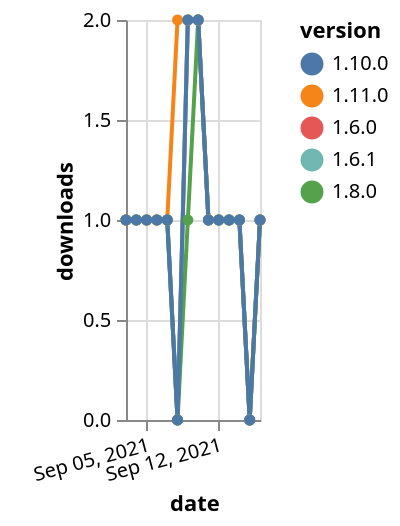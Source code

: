 {"$schema": "https://vega.github.io/schema/vega-lite/v5.json", "description": "A simple bar chart with embedded data.", "data": {"values": [{"date": "2021-09-03", "total": 159, "delta": 1, "version": "1.11.0"}, {"date": "2021-09-04", "total": 160, "delta": 1, "version": "1.11.0"}, {"date": "2021-09-05", "total": 161, "delta": 1, "version": "1.11.0"}, {"date": "2021-09-06", "total": 162, "delta": 1, "version": "1.11.0"}, {"date": "2021-09-07", "total": 163, "delta": 1, "version": "1.11.0"}, {"date": "2021-09-08", "total": 165, "delta": 2, "version": "1.11.0"}, {"date": "2021-09-09", "total": 167, "delta": 2, "version": "1.11.0"}, {"date": "2021-09-10", "total": 169, "delta": 2, "version": "1.11.0"}, {"date": "2021-09-11", "total": 170, "delta": 1, "version": "1.11.0"}, {"date": "2021-09-12", "total": 171, "delta": 1, "version": "1.11.0"}, {"date": "2021-09-13", "total": 172, "delta": 1, "version": "1.11.0"}, {"date": "2021-09-14", "total": 173, "delta": 1, "version": "1.11.0"}, {"date": "2021-09-15", "total": 173, "delta": 0, "version": "1.11.0"}, {"date": "2021-09-16", "total": 174, "delta": 1, "version": "1.11.0"}, {"date": "2021-09-03", "total": 246, "delta": 1, "version": "1.6.0"}, {"date": "2021-09-04", "total": 247, "delta": 1, "version": "1.6.0"}, {"date": "2021-09-05", "total": 248, "delta": 1, "version": "1.6.0"}, {"date": "2021-09-06", "total": 249, "delta": 1, "version": "1.6.0"}, {"date": "2021-09-07", "total": 250, "delta": 1, "version": "1.6.0"}, {"date": "2021-09-08", "total": 250, "delta": 0, "version": "1.6.0"}, {"date": "2021-09-09", "total": 252, "delta": 2, "version": "1.6.0"}, {"date": "2021-09-10", "total": 254, "delta": 2, "version": "1.6.0"}, {"date": "2021-09-11", "total": 255, "delta": 1, "version": "1.6.0"}, {"date": "2021-09-12", "total": 256, "delta": 1, "version": "1.6.0"}, {"date": "2021-09-13", "total": 257, "delta": 1, "version": "1.6.0"}, {"date": "2021-09-14", "total": 258, "delta": 1, "version": "1.6.0"}, {"date": "2021-09-15", "total": 258, "delta": 0, "version": "1.6.0"}, {"date": "2021-09-16", "total": 259, "delta": 1, "version": "1.6.0"}, {"date": "2021-09-03", "total": 245, "delta": 1, "version": "1.6.1"}, {"date": "2021-09-04", "total": 246, "delta": 1, "version": "1.6.1"}, {"date": "2021-09-05", "total": 247, "delta": 1, "version": "1.6.1"}, {"date": "2021-09-06", "total": 248, "delta": 1, "version": "1.6.1"}, {"date": "2021-09-07", "total": 249, "delta": 1, "version": "1.6.1"}, {"date": "2021-09-08", "total": 249, "delta": 0, "version": "1.6.1"}, {"date": "2021-09-09", "total": 251, "delta": 2, "version": "1.6.1"}, {"date": "2021-09-10", "total": 253, "delta": 2, "version": "1.6.1"}, {"date": "2021-09-11", "total": 254, "delta": 1, "version": "1.6.1"}, {"date": "2021-09-12", "total": 255, "delta": 1, "version": "1.6.1"}, {"date": "2021-09-13", "total": 256, "delta": 1, "version": "1.6.1"}, {"date": "2021-09-14", "total": 257, "delta": 1, "version": "1.6.1"}, {"date": "2021-09-15", "total": 257, "delta": 0, "version": "1.6.1"}, {"date": "2021-09-16", "total": 258, "delta": 1, "version": "1.6.1"}, {"date": "2021-09-03", "total": 207, "delta": 1, "version": "1.8.0"}, {"date": "2021-09-04", "total": 208, "delta": 1, "version": "1.8.0"}, {"date": "2021-09-05", "total": 209, "delta": 1, "version": "1.8.0"}, {"date": "2021-09-06", "total": 210, "delta": 1, "version": "1.8.0"}, {"date": "2021-09-07", "total": 211, "delta": 1, "version": "1.8.0"}, {"date": "2021-09-08", "total": 211, "delta": 0, "version": "1.8.0"}, {"date": "2021-09-09", "total": 212, "delta": 1, "version": "1.8.0"}, {"date": "2021-09-10", "total": 214, "delta": 2, "version": "1.8.0"}, {"date": "2021-09-11", "total": 215, "delta": 1, "version": "1.8.0"}, {"date": "2021-09-12", "total": 216, "delta": 1, "version": "1.8.0"}, {"date": "2021-09-13", "total": 217, "delta": 1, "version": "1.8.0"}, {"date": "2021-09-14", "total": 218, "delta": 1, "version": "1.8.0"}, {"date": "2021-09-15", "total": 218, "delta": 0, "version": "1.8.0"}, {"date": "2021-09-16", "total": 219, "delta": 1, "version": "1.8.0"}, {"date": "2021-09-03", "total": 178, "delta": 1, "version": "1.10.0"}, {"date": "2021-09-04", "total": 179, "delta": 1, "version": "1.10.0"}, {"date": "2021-09-05", "total": 180, "delta": 1, "version": "1.10.0"}, {"date": "2021-09-06", "total": 181, "delta": 1, "version": "1.10.0"}, {"date": "2021-09-07", "total": 182, "delta": 1, "version": "1.10.0"}, {"date": "2021-09-08", "total": 182, "delta": 0, "version": "1.10.0"}, {"date": "2021-09-09", "total": 184, "delta": 2, "version": "1.10.0"}, {"date": "2021-09-10", "total": 186, "delta": 2, "version": "1.10.0"}, {"date": "2021-09-11", "total": 187, "delta": 1, "version": "1.10.0"}, {"date": "2021-09-12", "total": 188, "delta": 1, "version": "1.10.0"}, {"date": "2021-09-13", "total": 189, "delta": 1, "version": "1.10.0"}, {"date": "2021-09-14", "total": 190, "delta": 1, "version": "1.10.0"}, {"date": "2021-09-15", "total": 190, "delta": 0, "version": "1.10.0"}, {"date": "2021-09-16", "total": 191, "delta": 1, "version": "1.10.0"}]}, "width": "container", "mark": {"type": "line", "point": {"filled": true}}, "encoding": {"x": {"field": "date", "type": "temporal", "timeUnit": "yearmonthdate", "title": "date", "axis": {"labelAngle": -15}}, "y": {"field": "delta", "type": "quantitative", "title": "downloads"}, "color": {"field": "version", "type": "nominal"}, "tooltip": {"field": "delta"}}}